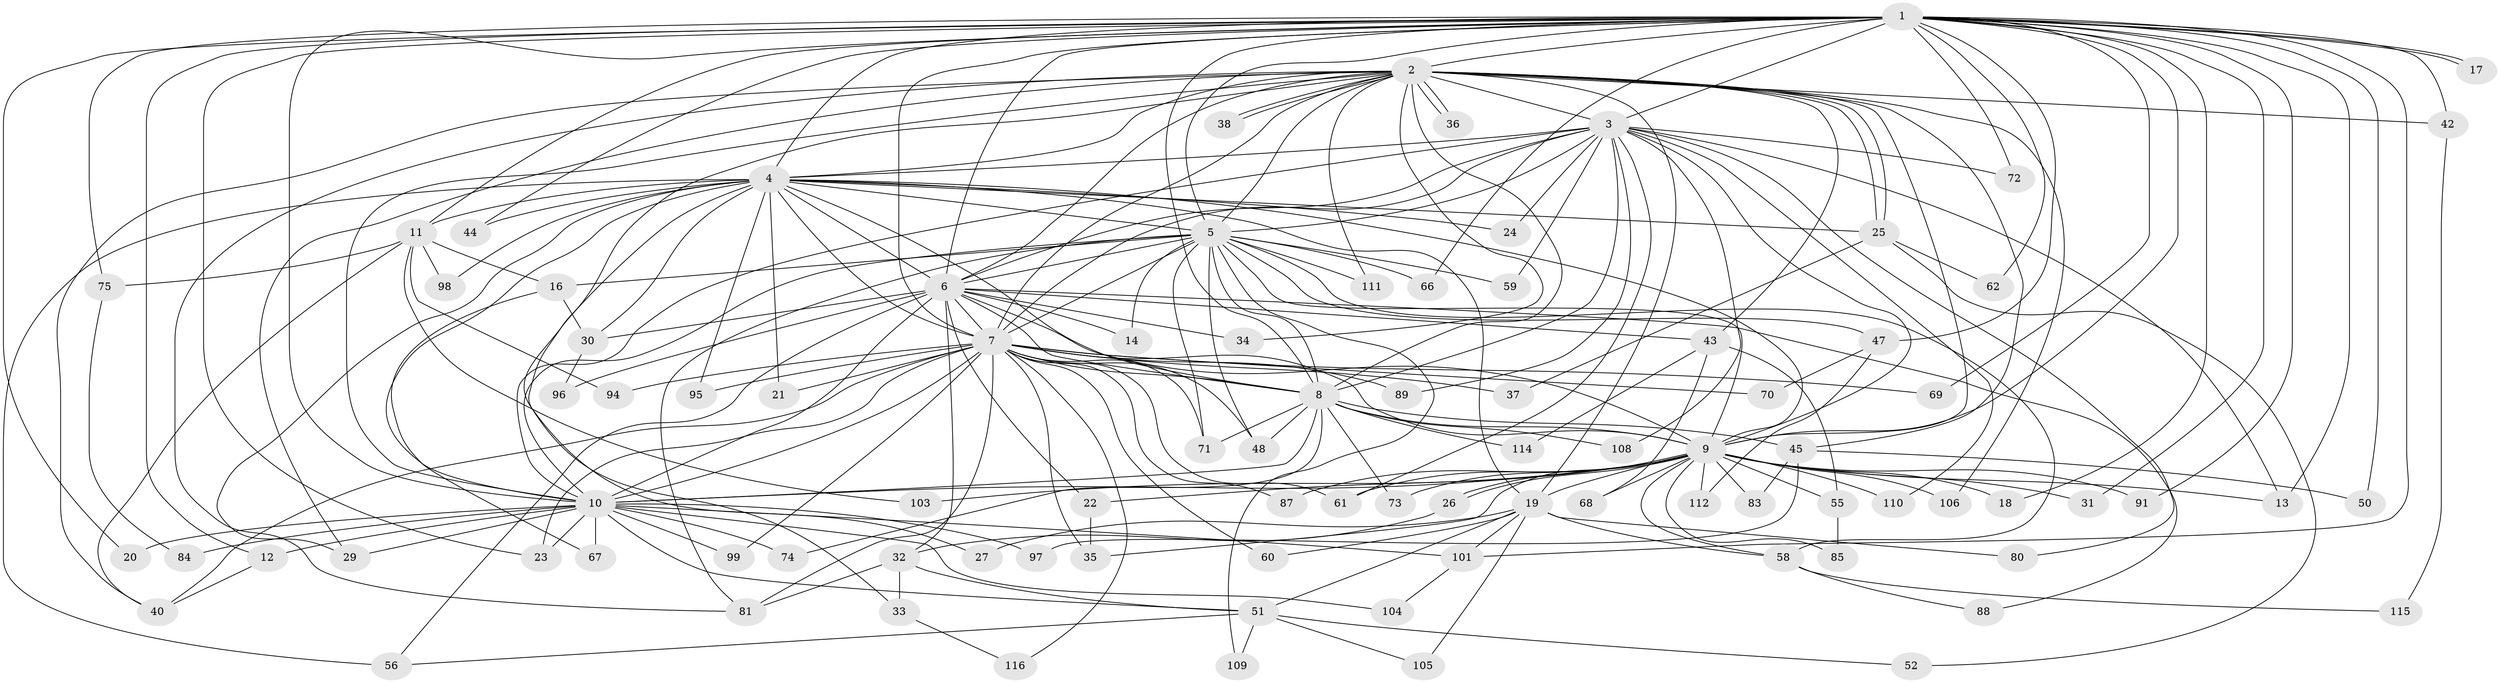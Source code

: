 // Generated by graph-tools (version 1.1) at 2025/23/03/03/25 07:23:42]
// undirected, 91 vertices, 225 edges
graph export_dot {
graph [start="1"]
  node [color=gray90,style=filled];
  1 [super="+64"];
  2 [super="+28"];
  3 [super="+93"];
  4 [super="+113"];
  5 [super="+86"];
  6 [super="+57"];
  7 [super="+15"];
  8 [super="+92"];
  9 [super="+53"];
  10 [super="+77"];
  11 [super="+63"];
  12 [super="+49"];
  13 [super="+65"];
  14;
  16;
  17;
  18;
  19 [super="+54"];
  20;
  21;
  22;
  23 [super="+41"];
  24;
  25 [super="+79"];
  26 [super="+46"];
  27;
  29;
  30 [super="+39"];
  31;
  32 [super="+100"];
  33;
  34;
  35;
  36;
  37;
  38;
  40;
  42;
  43 [super="+90"];
  44;
  45;
  47;
  48;
  50;
  51 [super="+78"];
  52;
  55;
  56;
  58 [super="+76"];
  59;
  60;
  61;
  62;
  66;
  67;
  68;
  69;
  70;
  71 [super="+82"];
  72;
  73;
  74;
  75;
  80;
  81 [super="+107"];
  83;
  84;
  85;
  87;
  88;
  89;
  91;
  94;
  95;
  96;
  97;
  98;
  99;
  101 [super="+102"];
  103;
  104;
  105;
  106;
  108;
  109;
  110;
  111;
  112;
  114;
  115;
  116;
  1 -- 2;
  1 -- 3;
  1 -- 4;
  1 -- 5;
  1 -- 6;
  1 -- 7;
  1 -- 8;
  1 -- 9;
  1 -- 10;
  1 -- 11;
  1 -- 12;
  1 -- 17 [weight=2];
  1 -- 17;
  1 -- 18;
  1 -- 20;
  1 -- 23;
  1 -- 31;
  1 -- 42;
  1 -- 44;
  1 -- 47;
  1 -- 50;
  1 -- 62;
  1 -- 69;
  1 -- 72;
  1 -- 75;
  1 -- 91;
  1 -- 101;
  1 -- 66;
  1 -- 13;
  2 -- 3;
  2 -- 4;
  2 -- 5;
  2 -- 6;
  2 -- 7;
  2 -- 8;
  2 -- 9;
  2 -- 10;
  2 -- 25;
  2 -- 25;
  2 -- 29;
  2 -- 33;
  2 -- 34;
  2 -- 36;
  2 -- 36;
  2 -- 38;
  2 -- 38;
  2 -- 40;
  2 -- 42;
  2 -- 43 [weight=2];
  2 -- 45;
  2 -- 81;
  2 -- 106;
  2 -- 111;
  2 -- 19;
  3 -- 4 [weight=2];
  3 -- 5;
  3 -- 6;
  3 -- 7;
  3 -- 8;
  3 -- 9;
  3 -- 10;
  3 -- 13;
  3 -- 24;
  3 -- 59;
  3 -- 72;
  3 -- 80;
  3 -- 89;
  3 -- 108;
  3 -- 61;
  3 -- 110;
  4 -- 5;
  4 -- 6;
  4 -- 7;
  4 -- 8;
  4 -- 9;
  4 -- 10;
  4 -- 11;
  4 -- 19;
  4 -- 21;
  4 -- 24;
  4 -- 27;
  4 -- 29;
  4 -- 44;
  4 -- 56;
  4 -- 95;
  4 -- 98;
  4 -- 25;
  4 -- 30;
  5 -- 6;
  5 -- 7;
  5 -- 8;
  5 -- 9;
  5 -- 10;
  5 -- 14;
  5 -- 16;
  5 -- 47;
  5 -- 48;
  5 -- 58;
  5 -- 59;
  5 -- 66;
  5 -- 109;
  5 -- 111;
  5 -- 71;
  5 -- 81;
  6 -- 7 [weight=2];
  6 -- 8;
  6 -- 9;
  6 -- 10;
  6 -- 14;
  6 -- 22;
  6 -- 30;
  6 -- 32;
  6 -- 34;
  6 -- 43;
  6 -- 88;
  6 -- 96;
  6 -- 56;
  7 -- 8;
  7 -- 9;
  7 -- 10;
  7 -- 21;
  7 -- 35;
  7 -- 37;
  7 -- 60;
  7 -- 61;
  7 -- 69;
  7 -- 70;
  7 -- 71;
  7 -- 89;
  7 -- 94;
  7 -- 95;
  7 -- 99;
  7 -- 116;
  7 -- 48;
  7 -- 81;
  7 -- 23;
  7 -- 40;
  7 -- 87;
  8 -- 9;
  8 -- 10;
  8 -- 45;
  8 -- 71;
  8 -- 73;
  8 -- 74;
  8 -- 108;
  8 -- 114;
  8 -- 48;
  9 -- 10;
  9 -- 13;
  9 -- 18;
  9 -- 19 [weight=2];
  9 -- 22;
  9 -- 26 [weight=2];
  9 -- 26;
  9 -- 31;
  9 -- 55;
  9 -- 61;
  9 -- 68;
  9 -- 73;
  9 -- 85;
  9 -- 87;
  9 -- 91;
  9 -- 103;
  9 -- 106;
  9 -- 110;
  9 -- 112;
  9 -- 58;
  9 -- 83;
  9 -- 35;
  10 -- 12;
  10 -- 20;
  10 -- 51;
  10 -- 67;
  10 -- 74;
  10 -- 84;
  10 -- 97;
  10 -- 99;
  10 -- 104;
  10 -- 29;
  10 -- 101;
  10 -- 23;
  11 -- 16;
  11 -- 75;
  11 -- 94;
  11 -- 98;
  11 -- 40;
  11 -- 103;
  12 -- 40;
  16 -- 30;
  16 -- 67;
  19 -- 27;
  19 -- 60;
  19 -- 80;
  19 -- 101;
  19 -- 58;
  19 -- 105;
  19 -- 51;
  22 -- 35;
  25 -- 37;
  25 -- 52;
  25 -- 62;
  26 -- 32;
  30 -- 96;
  32 -- 33;
  32 -- 51;
  32 -- 81;
  33 -- 116;
  42 -- 115;
  43 -- 55;
  43 -- 68;
  43 -- 114;
  45 -- 50;
  45 -- 83;
  45 -- 97;
  47 -- 70;
  47 -- 112;
  51 -- 52;
  51 -- 56;
  51 -- 105;
  51 -- 109;
  55 -- 85;
  58 -- 115;
  58 -- 88;
  75 -- 84;
  101 -- 104;
}
